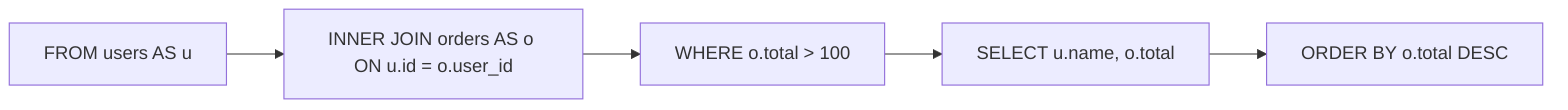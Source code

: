 flowchart LR
    node_0[FROM users AS u]
    node_1["INNER JOIN orders AS o ON u.id = o.user_id"]
    node_2["WHERE o.total &gt; 100"]
    node_3["SELECT u.name, o.total"]
    node_4["ORDER BY o.total DESC"]
    node_0 --> node_1
    node_1 --> node_2
    node_2 --> node_3
    node_3 --> node_4